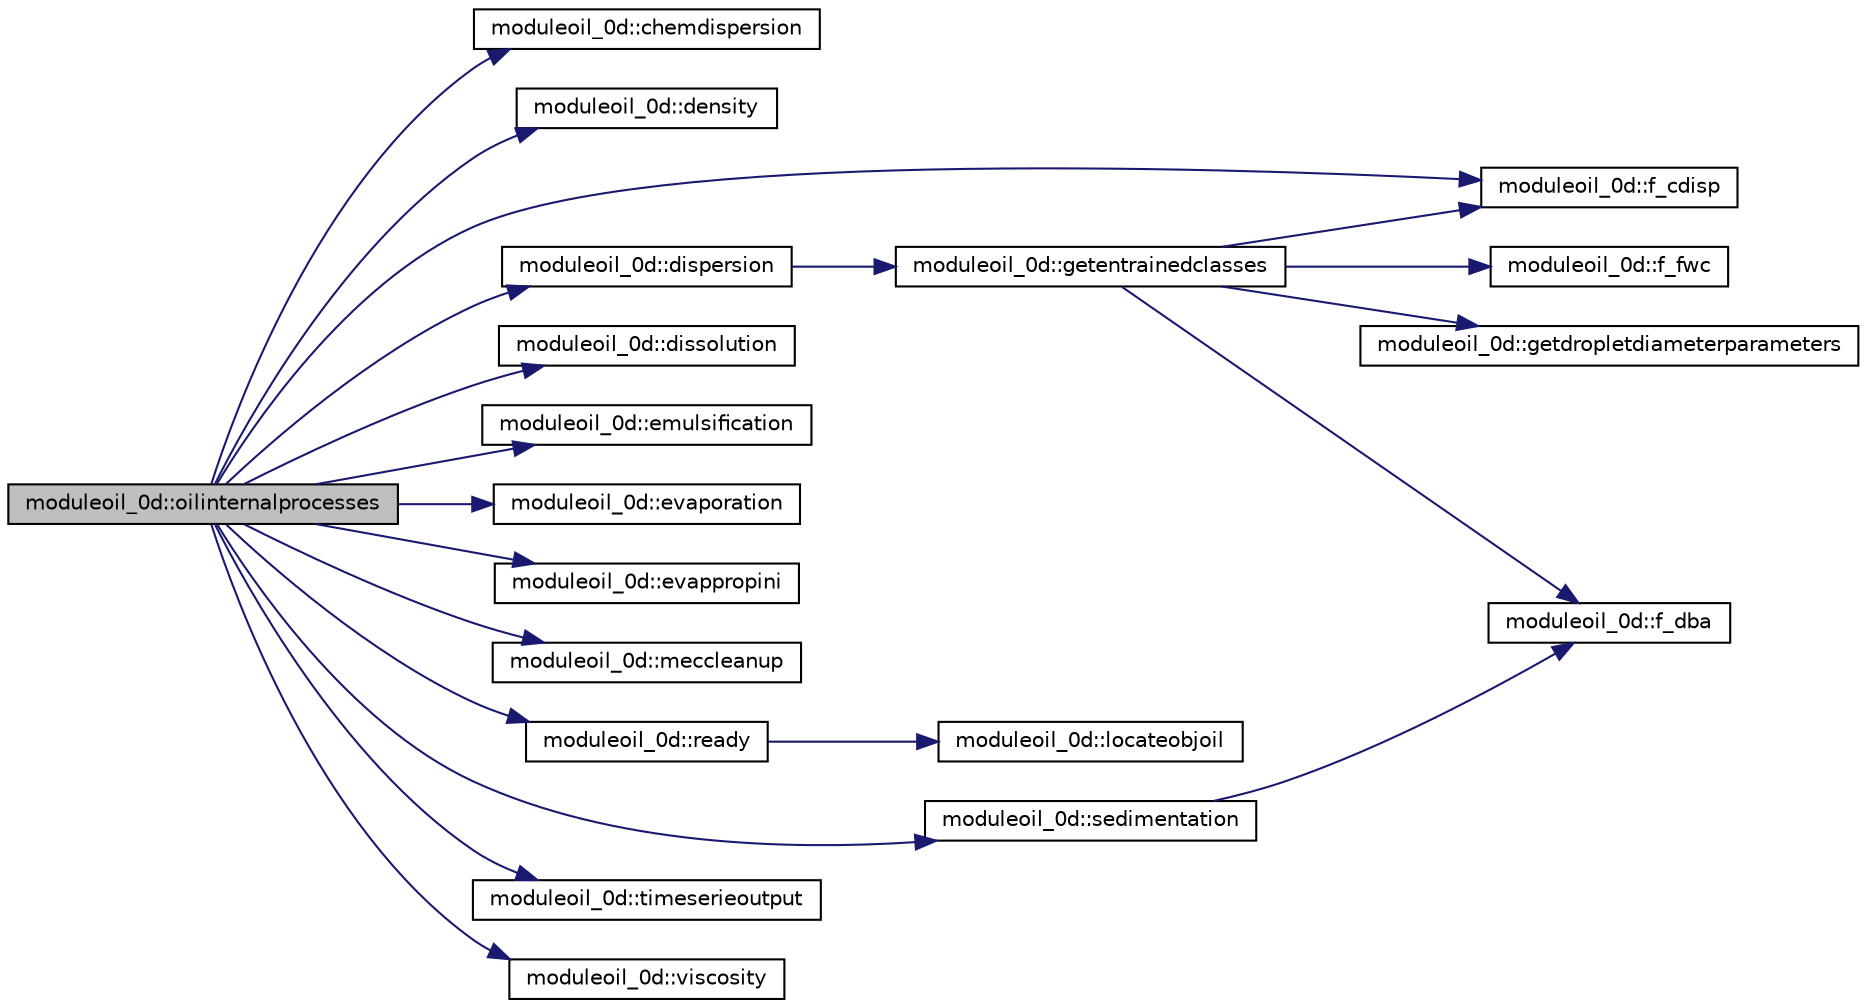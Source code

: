 digraph "moduleoil_0d::oilinternalprocesses"
{
 // LATEX_PDF_SIZE
  edge [fontname="Helvetica",fontsize="10",labelfontname="Helvetica",labelfontsize="10"];
  node [fontname="Helvetica",fontsize="10",shape=record];
  rankdir="LR";
  Node1 [label="moduleoil_0d::oilinternalprocesses",height=0.2,width=0.4,color="black", fillcolor="grey75", style="filled", fontcolor="black",tooltip=" "];
  Node1 -> Node2 [color="midnightblue",fontsize="10",style="solid",fontname="Helvetica"];
  Node2 [label="moduleoil_0d::chemdispersion",height=0.2,width=0.4,color="black", fillcolor="white", style="filled",URL="$namespacemoduleoil__0d.html#a0572ecc4d1cd6504abb835636eeb8f26",tooltip=" "];
  Node1 -> Node3 [color="midnightblue",fontsize="10",style="solid",fontname="Helvetica"];
  Node3 [label="moduleoil_0d::density",height=0.2,width=0.4,color="black", fillcolor="white", style="filled",URL="$namespacemoduleoil__0d.html#a365dbbed79663b6925c5964691b6fae2",tooltip=" "];
  Node1 -> Node4 [color="midnightblue",fontsize="10",style="solid",fontname="Helvetica"];
  Node4 [label="moduleoil_0d::dispersion",height=0.2,width=0.4,color="black", fillcolor="white", style="filled",URL="$namespacemoduleoil__0d.html#acebfecd3789a27099dd53ae338cb4b64",tooltip=" "];
  Node4 -> Node5 [color="midnightblue",fontsize="10",style="solid",fontname="Helvetica"];
  Node5 [label="moduleoil_0d::getentrainedclasses",height=0.2,width=0.4,color="black", fillcolor="white", style="filled",URL="$namespacemoduleoil__0d.html#a3dc497493c2537b1f55d043f488bcb36",tooltip=" "];
  Node5 -> Node6 [color="midnightblue",fontsize="10",style="solid",fontname="Helvetica"];
  Node6 [label="moduleoil_0d::f_cdisp",height=0.2,width=0.4,color="black", fillcolor="white", style="filled",URL="$namespacemoduleoil__0d.html#aec999ef14a345781bcc8300cd1c2999f",tooltip=" "];
  Node5 -> Node7 [color="midnightblue",fontsize="10",style="solid",fontname="Helvetica"];
  Node7 [label="moduleoil_0d::f_dba",height=0.2,width=0.4,color="black", fillcolor="white", style="filled",URL="$namespacemoduleoil__0d.html#a4505ef2294ae0f155df322a4eac4bf20",tooltip=" "];
  Node5 -> Node8 [color="midnightblue",fontsize="10",style="solid",fontname="Helvetica"];
  Node8 [label="moduleoil_0d::f_fwc",height=0.2,width=0.4,color="black", fillcolor="white", style="filled",URL="$namespacemoduleoil__0d.html#a61a73c3b473d2b0773d7812c5c93cea0",tooltip=" "];
  Node5 -> Node9 [color="midnightblue",fontsize="10",style="solid",fontname="Helvetica"];
  Node9 [label="moduleoil_0d::getdropletdiameterparameters",height=0.2,width=0.4,color="black", fillcolor="white", style="filled",URL="$namespacemoduleoil__0d.html#a5770405ab41d32282fda45ba2d2750ef",tooltip=" "];
  Node1 -> Node10 [color="midnightblue",fontsize="10",style="solid",fontname="Helvetica"];
  Node10 [label="moduleoil_0d::dissolution",height=0.2,width=0.4,color="black", fillcolor="white", style="filled",URL="$namespacemoduleoil__0d.html#a5b8886545b16a4515a2adcc5ae3f6573",tooltip=" "];
  Node1 -> Node11 [color="midnightblue",fontsize="10",style="solid",fontname="Helvetica"];
  Node11 [label="moduleoil_0d::emulsification",height=0.2,width=0.4,color="black", fillcolor="white", style="filled",URL="$namespacemoduleoil__0d.html#acae01578d384bd637cbfb5b788022edc",tooltip=" "];
  Node1 -> Node12 [color="midnightblue",fontsize="10",style="solid",fontname="Helvetica"];
  Node12 [label="moduleoil_0d::evaporation",height=0.2,width=0.4,color="black", fillcolor="white", style="filled",URL="$namespacemoduleoil__0d.html#ae6b04a828d4410d4e96bd3d91b7287a1",tooltip=" "];
  Node1 -> Node13 [color="midnightblue",fontsize="10",style="solid",fontname="Helvetica"];
  Node13 [label="moduleoil_0d::evappropini",height=0.2,width=0.4,color="black", fillcolor="white", style="filled",URL="$namespacemoduleoil__0d.html#ae29b450b668a71108a4246a29ec789eb",tooltip=" "];
  Node1 -> Node6 [color="midnightblue",fontsize="10",style="solid",fontname="Helvetica"];
  Node1 -> Node14 [color="midnightblue",fontsize="10",style="solid",fontname="Helvetica"];
  Node14 [label="moduleoil_0d::meccleanup",height=0.2,width=0.4,color="black", fillcolor="white", style="filled",URL="$namespacemoduleoil__0d.html#a44f803669a7c3e8a5a116008eb987343",tooltip=" "];
  Node1 -> Node15 [color="midnightblue",fontsize="10",style="solid",fontname="Helvetica"];
  Node15 [label="moduleoil_0d::ready",height=0.2,width=0.4,color="black", fillcolor="white", style="filled",URL="$namespacemoduleoil__0d.html#a5cfb3f6c158c2f89ed12f50f11b66786",tooltip=" "];
  Node15 -> Node16 [color="midnightblue",fontsize="10",style="solid",fontname="Helvetica"];
  Node16 [label="moduleoil_0d::locateobjoil",height=0.2,width=0.4,color="black", fillcolor="white", style="filled",URL="$namespacemoduleoil__0d.html#a9c7229be13ce2cc83e0f461b6355f4fa",tooltip=" "];
  Node1 -> Node17 [color="midnightblue",fontsize="10",style="solid",fontname="Helvetica"];
  Node17 [label="moduleoil_0d::sedimentation",height=0.2,width=0.4,color="black", fillcolor="white", style="filled",URL="$namespacemoduleoil__0d.html#a45b30490a7ce5da933ae0f54cfea07d9",tooltip=" "];
  Node17 -> Node7 [color="midnightblue",fontsize="10",style="solid",fontname="Helvetica"];
  Node1 -> Node18 [color="midnightblue",fontsize="10",style="solid",fontname="Helvetica"];
  Node18 [label="moduleoil_0d::timeserieoutput",height=0.2,width=0.4,color="black", fillcolor="white", style="filled",URL="$namespacemoduleoil__0d.html#adc57618d972ed75f50dada4e81e80be6",tooltip=" "];
  Node1 -> Node19 [color="midnightblue",fontsize="10",style="solid",fontname="Helvetica"];
  Node19 [label="moduleoil_0d::viscosity",height=0.2,width=0.4,color="black", fillcolor="white", style="filled",URL="$namespacemoduleoil__0d.html#aed2374d490605ee4791762d23340c037",tooltip=" "];
}
